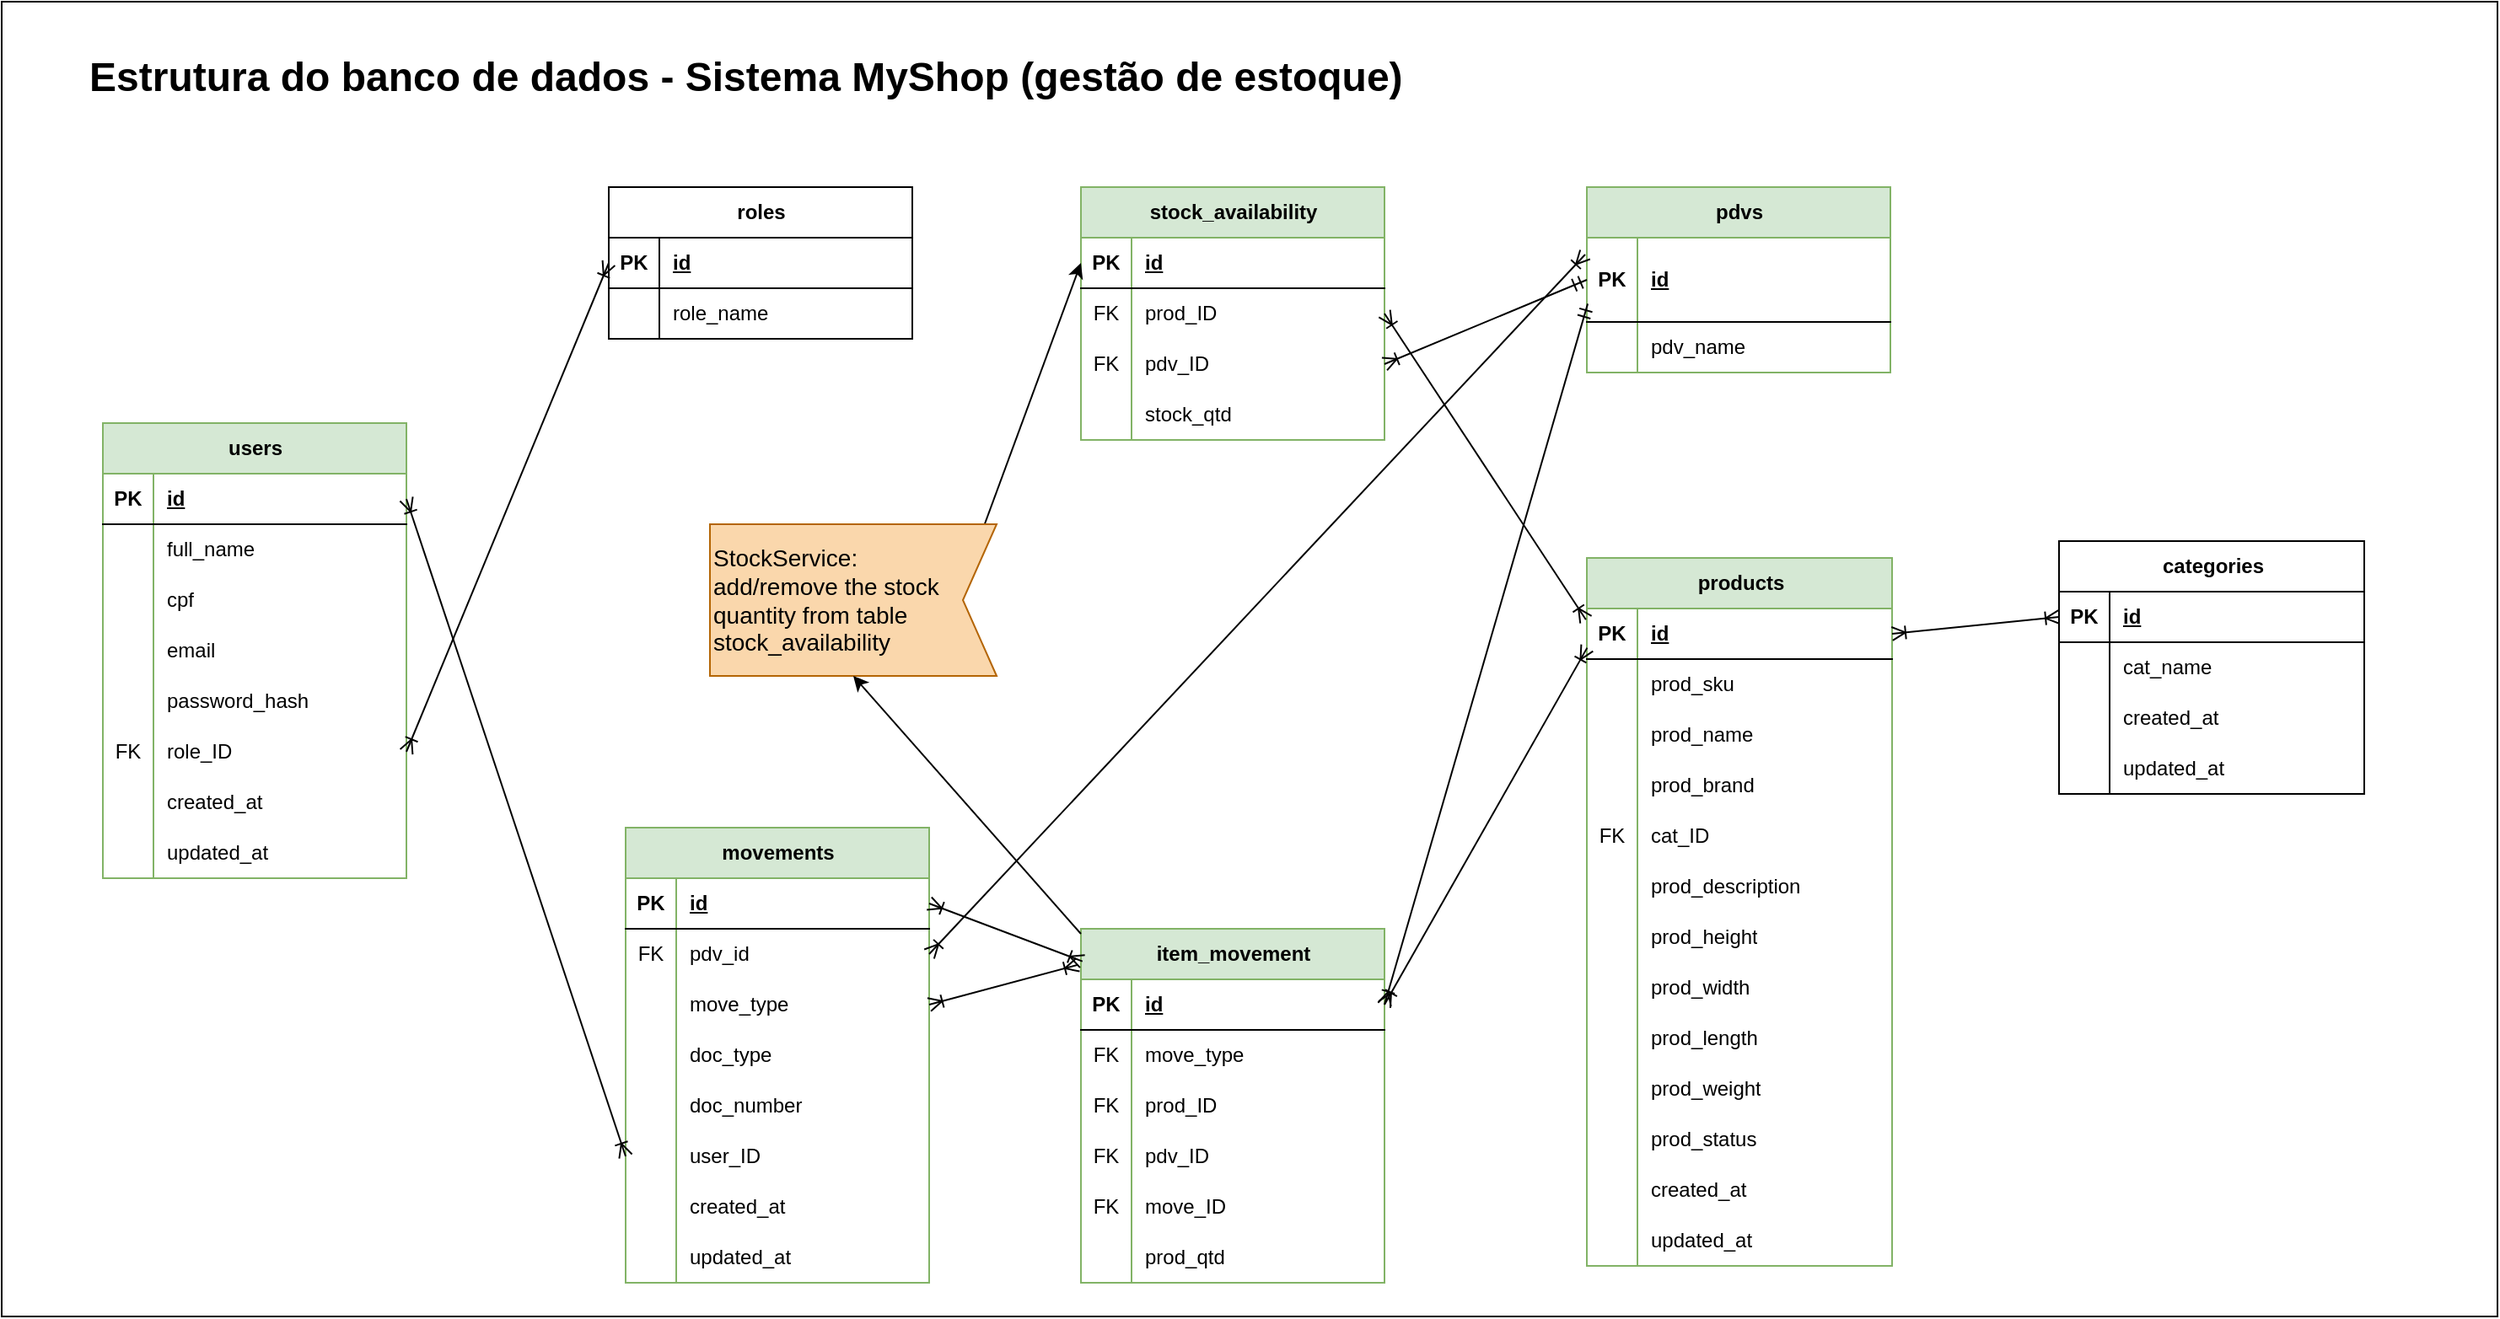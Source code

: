 <mxfile version="24.4.4" type="github">
  <diagram name="Page-1" id="QPYrSOQJWtuxa2z4M_Lq">
    <mxGraphModel dx="1733" dy="1213" grid="1" gridSize="10" guides="1" tooltips="1" connect="1" arrows="1" fold="1" page="0" pageScale="1" pageWidth="827" pageHeight="1169" math="0" shadow="0">
      <root>
        <mxCell id="0" />
        <mxCell id="1" parent="0" />
        <mxCell id="88WU967GzQTie3j74i3m-228" value="" style="rounded=0;whiteSpace=wrap;html=1;movable=0;resizable=0;rotatable=0;deletable=0;editable=0;locked=1;connectable=0;" parent="1" vertex="1">
          <mxGeometry y="-370" width="1480" height="780" as="geometry" />
        </mxCell>
        <mxCell id="88WU967GzQTie3j74i3m-14" value="users" style="shape=table;startSize=30;container=1;collapsible=1;childLayout=tableLayout;fixedRows=1;rowLines=0;fontStyle=1;align=center;resizeLast=1;html=1;fillColor=#d5e8d4;strokeColor=#82b366;" parent="1" vertex="1">
          <mxGeometry x="60" y="-120" width="180" height="270" as="geometry" />
        </mxCell>
        <mxCell id="88WU967GzQTie3j74i3m-15" value="" style="shape=tableRow;horizontal=0;startSize=0;swimlaneHead=0;swimlaneBody=0;fillColor=none;collapsible=0;dropTarget=0;points=[[0,0.5],[1,0.5]];portConstraint=eastwest;top=0;left=0;right=0;bottom=1;" parent="88WU967GzQTie3j74i3m-14" vertex="1">
          <mxGeometry y="30" width="180" height="30" as="geometry" />
        </mxCell>
        <mxCell id="88WU967GzQTie3j74i3m-16" value="PK" style="shape=partialRectangle;connectable=0;fillColor=none;top=0;left=0;bottom=0;right=0;fontStyle=1;overflow=hidden;whiteSpace=wrap;html=1;" parent="88WU967GzQTie3j74i3m-15" vertex="1">
          <mxGeometry width="30" height="30" as="geometry">
            <mxRectangle width="30" height="30" as="alternateBounds" />
          </mxGeometry>
        </mxCell>
        <mxCell id="88WU967GzQTie3j74i3m-17" value="id" style="shape=partialRectangle;connectable=0;fillColor=none;top=0;left=0;bottom=0;right=0;align=left;spacingLeft=6;fontStyle=5;overflow=hidden;whiteSpace=wrap;html=1;" parent="88WU967GzQTie3j74i3m-15" vertex="1">
          <mxGeometry x="30" width="150" height="30" as="geometry">
            <mxRectangle width="150" height="30" as="alternateBounds" />
          </mxGeometry>
        </mxCell>
        <mxCell id="88WU967GzQTie3j74i3m-18" value="" style="shape=tableRow;horizontal=0;startSize=0;swimlaneHead=0;swimlaneBody=0;fillColor=none;collapsible=0;dropTarget=0;points=[[0,0.5],[1,0.5]];portConstraint=eastwest;top=0;left=0;right=0;bottom=0;" parent="88WU967GzQTie3j74i3m-14" vertex="1">
          <mxGeometry y="60" width="180" height="30" as="geometry" />
        </mxCell>
        <mxCell id="88WU967GzQTie3j74i3m-19" value="" style="shape=partialRectangle;connectable=0;fillColor=none;top=0;left=0;bottom=0;right=0;editable=1;overflow=hidden;whiteSpace=wrap;html=1;" parent="88WU967GzQTie3j74i3m-18" vertex="1">
          <mxGeometry width="30" height="30" as="geometry">
            <mxRectangle width="30" height="30" as="alternateBounds" />
          </mxGeometry>
        </mxCell>
        <mxCell id="88WU967GzQTie3j74i3m-20" value="full_name" style="shape=partialRectangle;connectable=0;fillColor=none;top=0;left=0;bottom=0;right=0;align=left;spacingLeft=6;overflow=hidden;whiteSpace=wrap;html=1;" parent="88WU967GzQTie3j74i3m-18" vertex="1">
          <mxGeometry x="30" width="150" height="30" as="geometry">
            <mxRectangle width="150" height="30" as="alternateBounds" />
          </mxGeometry>
        </mxCell>
        <mxCell id="88WU967GzQTie3j74i3m-21" value="" style="shape=tableRow;horizontal=0;startSize=0;swimlaneHead=0;swimlaneBody=0;fillColor=none;collapsible=0;dropTarget=0;points=[[0,0.5],[1,0.5]];portConstraint=eastwest;top=0;left=0;right=0;bottom=0;" parent="88WU967GzQTie3j74i3m-14" vertex="1">
          <mxGeometry y="90" width="180" height="30" as="geometry" />
        </mxCell>
        <mxCell id="88WU967GzQTie3j74i3m-22" value="" style="shape=partialRectangle;connectable=0;fillColor=none;top=0;left=0;bottom=0;right=0;editable=1;overflow=hidden;whiteSpace=wrap;html=1;" parent="88WU967GzQTie3j74i3m-21" vertex="1">
          <mxGeometry width="30" height="30" as="geometry">
            <mxRectangle width="30" height="30" as="alternateBounds" />
          </mxGeometry>
        </mxCell>
        <mxCell id="88WU967GzQTie3j74i3m-23" value="cpf" style="shape=partialRectangle;connectable=0;fillColor=none;top=0;left=0;bottom=0;right=0;align=left;spacingLeft=6;overflow=hidden;whiteSpace=wrap;html=1;" parent="88WU967GzQTie3j74i3m-21" vertex="1">
          <mxGeometry x="30" width="150" height="30" as="geometry">
            <mxRectangle width="150" height="30" as="alternateBounds" />
          </mxGeometry>
        </mxCell>
        <mxCell id="88WU967GzQTie3j74i3m-24" value="" style="shape=tableRow;horizontal=0;startSize=0;swimlaneHead=0;swimlaneBody=0;fillColor=none;collapsible=0;dropTarget=0;points=[[0,0.5],[1,0.5]];portConstraint=eastwest;top=0;left=0;right=0;bottom=0;" parent="88WU967GzQTie3j74i3m-14" vertex="1">
          <mxGeometry y="120" width="180" height="30" as="geometry" />
        </mxCell>
        <mxCell id="88WU967GzQTie3j74i3m-25" value="" style="shape=partialRectangle;connectable=0;fillColor=none;top=0;left=0;bottom=0;right=0;editable=1;overflow=hidden;whiteSpace=wrap;html=1;" parent="88WU967GzQTie3j74i3m-24" vertex="1">
          <mxGeometry width="30" height="30" as="geometry">
            <mxRectangle width="30" height="30" as="alternateBounds" />
          </mxGeometry>
        </mxCell>
        <mxCell id="88WU967GzQTie3j74i3m-26" value="email" style="shape=partialRectangle;connectable=0;fillColor=none;top=0;left=0;bottom=0;right=0;align=left;spacingLeft=6;overflow=hidden;whiteSpace=wrap;html=1;" parent="88WU967GzQTie3j74i3m-24" vertex="1">
          <mxGeometry x="30" width="150" height="30" as="geometry">
            <mxRectangle width="150" height="30" as="alternateBounds" />
          </mxGeometry>
        </mxCell>
        <mxCell id="88WU967GzQTie3j74i3m-30" value="" style="shape=tableRow;horizontal=0;startSize=0;swimlaneHead=0;swimlaneBody=0;fillColor=none;collapsible=0;dropTarget=0;points=[[0,0.5],[1,0.5]];portConstraint=eastwest;top=0;left=0;right=0;bottom=0;" parent="88WU967GzQTie3j74i3m-14" vertex="1">
          <mxGeometry y="150" width="180" height="30" as="geometry" />
        </mxCell>
        <mxCell id="88WU967GzQTie3j74i3m-31" value="" style="shape=partialRectangle;connectable=0;fillColor=none;top=0;left=0;bottom=0;right=0;editable=1;overflow=hidden;whiteSpace=wrap;html=1;" parent="88WU967GzQTie3j74i3m-30" vertex="1">
          <mxGeometry width="30" height="30" as="geometry">
            <mxRectangle width="30" height="30" as="alternateBounds" />
          </mxGeometry>
        </mxCell>
        <mxCell id="88WU967GzQTie3j74i3m-32" value="password_hash" style="shape=partialRectangle;connectable=0;fillColor=none;top=0;left=0;bottom=0;right=0;align=left;spacingLeft=6;overflow=hidden;whiteSpace=wrap;html=1;" parent="88WU967GzQTie3j74i3m-30" vertex="1">
          <mxGeometry x="30" width="150" height="30" as="geometry">
            <mxRectangle width="150" height="30" as="alternateBounds" />
          </mxGeometry>
        </mxCell>
        <mxCell id="88WU967GzQTie3j74i3m-27" value="" style="shape=tableRow;horizontal=0;startSize=0;swimlaneHead=0;swimlaneBody=0;fillColor=none;collapsible=0;dropTarget=0;points=[[0,0.5],[1,0.5]];portConstraint=eastwest;top=0;left=0;right=0;bottom=0;" parent="88WU967GzQTie3j74i3m-14" vertex="1">
          <mxGeometry y="180" width="180" height="30" as="geometry" />
        </mxCell>
        <mxCell id="88WU967GzQTie3j74i3m-28" value="FK" style="shape=partialRectangle;connectable=0;fillColor=none;top=0;left=0;bottom=0;right=0;editable=1;overflow=hidden;whiteSpace=wrap;html=1;" parent="88WU967GzQTie3j74i3m-27" vertex="1">
          <mxGeometry width="30" height="30" as="geometry">
            <mxRectangle width="30" height="30" as="alternateBounds" />
          </mxGeometry>
        </mxCell>
        <mxCell id="88WU967GzQTie3j74i3m-29" value="role_ID" style="shape=partialRectangle;connectable=0;fillColor=none;top=0;left=0;bottom=0;right=0;align=left;spacingLeft=6;overflow=hidden;whiteSpace=wrap;html=1;" parent="88WU967GzQTie3j74i3m-27" vertex="1">
          <mxGeometry x="30" width="150" height="30" as="geometry">
            <mxRectangle width="150" height="30" as="alternateBounds" />
          </mxGeometry>
        </mxCell>
        <mxCell id="88WU967GzQTie3j74i3m-220" value="" style="shape=tableRow;horizontal=0;startSize=0;swimlaneHead=0;swimlaneBody=0;fillColor=none;collapsible=0;dropTarget=0;points=[[0,0.5],[1,0.5]];portConstraint=eastwest;top=0;left=0;right=0;bottom=0;" parent="88WU967GzQTie3j74i3m-14" vertex="1">
          <mxGeometry y="210" width="180" height="30" as="geometry" />
        </mxCell>
        <mxCell id="88WU967GzQTie3j74i3m-221" value="" style="shape=partialRectangle;connectable=0;fillColor=none;top=0;left=0;bottom=0;right=0;editable=1;overflow=hidden;whiteSpace=wrap;html=1;" parent="88WU967GzQTie3j74i3m-220" vertex="1">
          <mxGeometry width="30" height="30" as="geometry">
            <mxRectangle width="30" height="30" as="alternateBounds" />
          </mxGeometry>
        </mxCell>
        <mxCell id="88WU967GzQTie3j74i3m-222" value="created_at" style="shape=partialRectangle;connectable=0;fillColor=none;top=0;left=0;bottom=0;right=0;align=left;spacingLeft=6;overflow=hidden;whiteSpace=wrap;html=1;" parent="88WU967GzQTie3j74i3m-220" vertex="1">
          <mxGeometry x="30" width="150" height="30" as="geometry">
            <mxRectangle width="150" height="30" as="alternateBounds" />
          </mxGeometry>
        </mxCell>
        <mxCell id="88WU967GzQTie3j74i3m-223" value="" style="shape=tableRow;horizontal=0;startSize=0;swimlaneHead=0;swimlaneBody=0;fillColor=none;collapsible=0;dropTarget=0;points=[[0,0.5],[1,0.5]];portConstraint=eastwest;top=0;left=0;right=0;bottom=0;" parent="88WU967GzQTie3j74i3m-14" vertex="1">
          <mxGeometry y="240" width="180" height="30" as="geometry" />
        </mxCell>
        <mxCell id="88WU967GzQTie3j74i3m-224" value="" style="shape=partialRectangle;connectable=0;fillColor=none;top=0;left=0;bottom=0;right=0;editable=1;overflow=hidden;whiteSpace=wrap;html=1;" parent="88WU967GzQTie3j74i3m-223" vertex="1">
          <mxGeometry width="30" height="30" as="geometry">
            <mxRectangle width="30" height="30" as="alternateBounds" />
          </mxGeometry>
        </mxCell>
        <mxCell id="88WU967GzQTie3j74i3m-225" value="updated_at" style="shape=partialRectangle;connectable=0;fillColor=none;top=0;left=0;bottom=0;right=0;align=left;spacingLeft=6;overflow=hidden;whiteSpace=wrap;html=1;" parent="88WU967GzQTie3j74i3m-223" vertex="1">
          <mxGeometry x="30" width="150" height="30" as="geometry">
            <mxRectangle width="150" height="30" as="alternateBounds" />
          </mxGeometry>
        </mxCell>
        <mxCell id="88WU967GzQTie3j74i3m-33" value="roles" style="shape=table;startSize=30;container=1;collapsible=1;childLayout=tableLayout;fixedRows=1;rowLines=0;fontStyle=1;align=center;resizeLast=1;html=1;" parent="1" vertex="1">
          <mxGeometry x="360" y="-260" width="180" height="90" as="geometry" />
        </mxCell>
        <mxCell id="88WU967GzQTie3j74i3m-34" value="" style="shape=tableRow;horizontal=0;startSize=0;swimlaneHead=0;swimlaneBody=0;fillColor=none;collapsible=0;dropTarget=0;points=[[0,0.5],[1,0.5]];portConstraint=eastwest;top=0;left=0;right=0;bottom=1;" parent="88WU967GzQTie3j74i3m-33" vertex="1">
          <mxGeometry y="30" width="180" height="30" as="geometry" />
        </mxCell>
        <mxCell id="88WU967GzQTie3j74i3m-35" value="PK" style="shape=partialRectangle;connectable=0;fillColor=none;top=0;left=0;bottom=0;right=0;fontStyle=1;overflow=hidden;whiteSpace=wrap;html=1;" parent="88WU967GzQTie3j74i3m-34" vertex="1">
          <mxGeometry width="30" height="30" as="geometry">
            <mxRectangle width="30" height="30" as="alternateBounds" />
          </mxGeometry>
        </mxCell>
        <mxCell id="88WU967GzQTie3j74i3m-36" value="id" style="shape=partialRectangle;connectable=0;fillColor=none;top=0;left=0;bottom=0;right=0;align=left;spacingLeft=6;fontStyle=5;overflow=hidden;whiteSpace=wrap;html=1;" parent="88WU967GzQTie3j74i3m-34" vertex="1">
          <mxGeometry x="30" width="150" height="30" as="geometry">
            <mxRectangle width="150" height="30" as="alternateBounds" />
          </mxGeometry>
        </mxCell>
        <mxCell id="88WU967GzQTie3j74i3m-37" value="" style="shape=tableRow;horizontal=0;startSize=0;swimlaneHead=0;swimlaneBody=0;fillColor=none;collapsible=0;dropTarget=0;points=[[0,0.5],[1,0.5]];portConstraint=eastwest;top=0;left=0;right=0;bottom=0;" parent="88WU967GzQTie3j74i3m-33" vertex="1">
          <mxGeometry y="60" width="180" height="30" as="geometry" />
        </mxCell>
        <mxCell id="88WU967GzQTie3j74i3m-38" value="" style="shape=partialRectangle;connectable=0;fillColor=none;top=0;left=0;bottom=0;right=0;editable=1;overflow=hidden;whiteSpace=wrap;html=1;" parent="88WU967GzQTie3j74i3m-37" vertex="1">
          <mxGeometry width="30" height="30" as="geometry">
            <mxRectangle width="30" height="30" as="alternateBounds" />
          </mxGeometry>
        </mxCell>
        <mxCell id="88WU967GzQTie3j74i3m-39" value="role_name" style="shape=partialRectangle;connectable=0;fillColor=none;top=0;left=0;bottom=0;right=0;align=left;spacingLeft=6;overflow=hidden;whiteSpace=wrap;html=1;" parent="88WU967GzQTie3j74i3m-37" vertex="1">
          <mxGeometry x="30" width="150" height="30" as="geometry">
            <mxRectangle width="150" height="30" as="alternateBounds" />
          </mxGeometry>
        </mxCell>
        <mxCell id="88WU967GzQTie3j74i3m-47" value="" style="fontSize=12;html=1;endArrow=ERoneToMany;startArrow=ERoneToMany;rounded=1;entryX=0;entryY=0.5;entryDx=0;entryDy=0;exitX=1;exitY=0.5;exitDx=0;exitDy=0;startFill=0;" parent="1" source="88WU967GzQTie3j74i3m-27" target="88WU967GzQTie3j74i3m-34" edge="1">
          <mxGeometry width="100" height="100" relative="1" as="geometry">
            <mxPoint x="310" y="190" as="sourcePoint" />
            <mxPoint x="410" y="90" as="targetPoint" />
          </mxGeometry>
        </mxCell>
        <mxCell id="88WU967GzQTie3j74i3m-48" value="products" style="shape=table;startSize=30;container=1;collapsible=1;childLayout=tableLayout;fixedRows=1;rowLines=0;fontStyle=1;align=center;resizeLast=1;html=1;fillColor=#d5e8d4;strokeColor=#82b366;" parent="1" vertex="1">
          <mxGeometry x="940" y="-40" width="181" height="420" as="geometry" />
        </mxCell>
        <mxCell id="88WU967GzQTie3j74i3m-49" value="" style="shape=tableRow;horizontal=0;startSize=0;swimlaneHead=0;swimlaneBody=0;fillColor=none;collapsible=0;dropTarget=0;points=[[0,0.5],[1,0.5]];portConstraint=eastwest;top=0;left=0;right=0;bottom=1;" parent="88WU967GzQTie3j74i3m-48" vertex="1">
          <mxGeometry y="30" width="181" height="30" as="geometry" />
        </mxCell>
        <mxCell id="88WU967GzQTie3j74i3m-50" value="PK" style="shape=partialRectangle;connectable=0;fillColor=none;top=0;left=0;bottom=0;right=0;fontStyle=1;overflow=hidden;whiteSpace=wrap;html=1;" parent="88WU967GzQTie3j74i3m-49" vertex="1">
          <mxGeometry width="30" height="30" as="geometry">
            <mxRectangle width="30" height="30" as="alternateBounds" />
          </mxGeometry>
        </mxCell>
        <mxCell id="88WU967GzQTie3j74i3m-51" value="id" style="shape=partialRectangle;connectable=0;fillColor=none;top=0;left=0;bottom=0;right=0;align=left;spacingLeft=6;fontStyle=5;overflow=hidden;whiteSpace=wrap;html=1;" parent="88WU967GzQTie3j74i3m-49" vertex="1">
          <mxGeometry x="30" width="151" height="30" as="geometry">
            <mxRectangle width="151" height="30" as="alternateBounds" />
          </mxGeometry>
        </mxCell>
        <mxCell id="88WU967GzQTie3j74i3m-61" value="" style="shape=tableRow;horizontal=0;startSize=0;swimlaneHead=0;swimlaneBody=0;fillColor=none;collapsible=0;dropTarget=0;points=[[0,0.5],[1,0.5]];portConstraint=eastwest;top=0;left=0;right=0;bottom=0;" parent="88WU967GzQTie3j74i3m-48" vertex="1">
          <mxGeometry y="60" width="181" height="30" as="geometry" />
        </mxCell>
        <mxCell id="88WU967GzQTie3j74i3m-62" value="&lt;span style=&quot;white-space: pre;&quot;&gt;&#x9;&lt;/span&gt;&lt;span style=&quot;white-space: pre;&quot;&gt;&#x9;&lt;/span&gt;" style="shape=partialRectangle;connectable=0;fillColor=none;top=0;left=0;bottom=0;right=0;editable=1;overflow=hidden;whiteSpace=wrap;html=1;" parent="88WU967GzQTie3j74i3m-61" vertex="1">
          <mxGeometry width="30" height="30" as="geometry">
            <mxRectangle width="30" height="30" as="alternateBounds" />
          </mxGeometry>
        </mxCell>
        <mxCell id="88WU967GzQTie3j74i3m-63" value="prod_sku" style="shape=partialRectangle;connectable=0;fillColor=none;top=0;left=0;bottom=0;right=0;align=left;spacingLeft=6;overflow=hidden;whiteSpace=wrap;html=1;" parent="88WU967GzQTie3j74i3m-61" vertex="1">
          <mxGeometry x="30" width="151" height="30" as="geometry">
            <mxRectangle width="151" height="30" as="alternateBounds" />
          </mxGeometry>
        </mxCell>
        <mxCell id="88WU967GzQTie3j74i3m-52" value="" style="shape=tableRow;horizontal=0;startSize=0;swimlaneHead=0;swimlaneBody=0;fillColor=none;collapsible=0;dropTarget=0;points=[[0,0.5],[1,0.5]];portConstraint=eastwest;top=0;left=0;right=0;bottom=0;" parent="88WU967GzQTie3j74i3m-48" vertex="1">
          <mxGeometry y="90" width="181" height="30" as="geometry" />
        </mxCell>
        <mxCell id="88WU967GzQTie3j74i3m-53" value="" style="shape=partialRectangle;connectable=0;fillColor=none;top=0;left=0;bottom=0;right=0;editable=1;overflow=hidden;whiteSpace=wrap;html=1;" parent="88WU967GzQTie3j74i3m-52" vertex="1">
          <mxGeometry width="30" height="30" as="geometry">
            <mxRectangle width="30" height="30" as="alternateBounds" />
          </mxGeometry>
        </mxCell>
        <mxCell id="88WU967GzQTie3j74i3m-54" value="prod_name" style="shape=partialRectangle;connectable=0;fillColor=none;top=0;left=0;bottom=0;right=0;align=left;spacingLeft=6;overflow=hidden;whiteSpace=wrap;html=1;" parent="88WU967GzQTie3j74i3m-52" vertex="1">
          <mxGeometry x="30" width="151" height="30" as="geometry">
            <mxRectangle width="151" height="30" as="alternateBounds" />
          </mxGeometry>
        </mxCell>
        <mxCell id="88WU967GzQTie3j74i3m-89" value="" style="shape=tableRow;horizontal=0;startSize=0;swimlaneHead=0;swimlaneBody=0;fillColor=none;collapsible=0;dropTarget=0;points=[[0,0.5],[1,0.5]];portConstraint=eastwest;top=0;left=0;right=0;bottom=0;" parent="88WU967GzQTie3j74i3m-48" vertex="1">
          <mxGeometry y="120" width="181" height="30" as="geometry" />
        </mxCell>
        <mxCell id="88WU967GzQTie3j74i3m-90" value="" style="shape=partialRectangle;connectable=0;fillColor=none;top=0;left=0;bottom=0;right=0;editable=1;overflow=hidden;whiteSpace=wrap;html=1;" parent="88WU967GzQTie3j74i3m-89" vertex="1">
          <mxGeometry width="30" height="30" as="geometry">
            <mxRectangle width="30" height="30" as="alternateBounds" />
          </mxGeometry>
        </mxCell>
        <mxCell id="88WU967GzQTie3j74i3m-91" value="prod_brand" style="shape=partialRectangle;connectable=0;fillColor=none;top=0;left=0;bottom=0;right=0;align=left;spacingLeft=6;overflow=hidden;whiteSpace=wrap;html=1;" parent="88WU967GzQTie3j74i3m-89" vertex="1">
          <mxGeometry x="30" width="151" height="30" as="geometry">
            <mxRectangle width="151" height="30" as="alternateBounds" />
          </mxGeometry>
        </mxCell>
        <mxCell id="88WU967GzQTie3j74i3m-92" value="" style="shape=tableRow;horizontal=0;startSize=0;swimlaneHead=0;swimlaneBody=0;fillColor=none;collapsible=0;dropTarget=0;points=[[0,0.5],[1,0.5]];portConstraint=eastwest;top=0;left=0;right=0;bottom=0;" parent="88WU967GzQTie3j74i3m-48" vertex="1">
          <mxGeometry y="150" width="181" height="30" as="geometry" />
        </mxCell>
        <mxCell id="88WU967GzQTie3j74i3m-93" value="FK" style="shape=partialRectangle;connectable=0;fillColor=none;top=0;left=0;bottom=0;right=0;editable=1;overflow=hidden;whiteSpace=wrap;html=1;" parent="88WU967GzQTie3j74i3m-92" vertex="1">
          <mxGeometry width="30" height="30" as="geometry">
            <mxRectangle width="30" height="30" as="alternateBounds" />
          </mxGeometry>
        </mxCell>
        <mxCell id="88WU967GzQTie3j74i3m-94" value="cat_ID" style="shape=partialRectangle;connectable=0;fillColor=none;top=0;left=0;bottom=0;right=0;align=left;spacingLeft=6;overflow=hidden;whiteSpace=wrap;html=1;" parent="88WU967GzQTie3j74i3m-92" vertex="1">
          <mxGeometry x="30" width="151" height="30" as="geometry">
            <mxRectangle width="151" height="30" as="alternateBounds" />
          </mxGeometry>
        </mxCell>
        <mxCell id="88WU967GzQTie3j74i3m-55" value="" style="shape=tableRow;horizontal=0;startSize=0;swimlaneHead=0;swimlaneBody=0;fillColor=none;collapsible=0;dropTarget=0;points=[[0,0.5],[1,0.5]];portConstraint=eastwest;top=0;left=0;right=0;bottom=0;" parent="88WU967GzQTie3j74i3m-48" vertex="1">
          <mxGeometry y="180" width="181" height="30" as="geometry" />
        </mxCell>
        <mxCell id="88WU967GzQTie3j74i3m-56" value="" style="shape=partialRectangle;connectable=0;fillColor=none;top=0;left=0;bottom=0;right=0;editable=1;overflow=hidden;whiteSpace=wrap;html=1;" parent="88WU967GzQTie3j74i3m-55" vertex="1">
          <mxGeometry width="30" height="30" as="geometry">
            <mxRectangle width="30" height="30" as="alternateBounds" />
          </mxGeometry>
        </mxCell>
        <mxCell id="88WU967GzQTie3j74i3m-57" value="prod_description" style="shape=partialRectangle;connectable=0;fillColor=none;top=0;left=0;bottom=0;right=0;align=left;spacingLeft=6;overflow=hidden;whiteSpace=wrap;html=1;" parent="88WU967GzQTie3j74i3m-55" vertex="1">
          <mxGeometry x="30" width="151" height="30" as="geometry">
            <mxRectangle width="151" height="30" as="alternateBounds" />
          </mxGeometry>
        </mxCell>
        <mxCell id="88WU967GzQTie3j74i3m-58" value="" style="shape=tableRow;horizontal=0;startSize=0;swimlaneHead=0;swimlaneBody=0;fillColor=none;collapsible=0;dropTarget=0;points=[[0,0.5],[1,0.5]];portConstraint=eastwest;top=0;left=0;right=0;bottom=0;" parent="88WU967GzQTie3j74i3m-48" vertex="1">
          <mxGeometry y="210" width="181" height="30" as="geometry" />
        </mxCell>
        <mxCell id="88WU967GzQTie3j74i3m-59" value="" style="shape=partialRectangle;connectable=0;fillColor=none;top=0;left=0;bottom=0;right=0;editable=1;overflow=hidden;whiteSpace=wrap;html=1;" parent="88WU967GzQTie3j74i3m-58" vertex="1">
          <mxGeometry width="30" height="30" as="geometry">
            <mxRectangle width="30" height="30" as="alternateBounds" />
          </mxGeometry>
        </mxCell>
        <mxCell id="88WU967GzQTie3j74i3m-60" value="prod_height" style="shape=partialRectangle;connectable=0;fillColor=none;top=0;left=0;bottom=0;right=0;align=left;spacingLeft=6;overflow=hidden;whiteSpace=wrap;html=1;" parent="88WU967GzQTie3j74i3m-58" vertex="1">
          <mxGeometry x="30" width="151" height="30" as="geometry">
            <mxRectangle width="151" height="30" as="alternateBounds" />
          </mxGeometry>
        </mxCell>
        <mxCell id="88WU967GzQTie3j74i3m-80" value="" style="shape=tableRow;horizontal=0;startSize=0;swimlaneHead=0;swimlaneBody=0;fillColor=none;collapsible=0;dropTarget=0;points=[[0,0.5],[1,0.5]];portConstraint=eastwest;top=0;left=0;right=0;bottom=0;" parent="88WU967GzQTie3j74i3m-48" vertex="1">
          <mxGeometry y="240" width="181" height="30" as="geometry" />
        </mxCell>
        <mxCell id="88WU967GzQTie3j74i3m-81" value="" style="shape=partialRectangle;connectable=0;fillColor=none;top=0;left=0;bottom=0;right=0;editable=1;overflow=hidden;whiteSpace=wrap;html=1;" parent="88WU967GzQTie3j74i3m-80" vertex="1">
          <mxGeometry width="30" height="30" as="geometry">
            <mxRectangle width="30" height="30" as="alternateBounds" />
          </mxGeometry>
        </mxCell>
        <mxCell id="88WU967GzQTie3j74i3m-82" value="prod_width" style="shape=partialRectangle;connectable=0;fillColor=none;top=0;left=0;bottom=0;right=0;align=left;spacingLeft=6;overflow=hidden;whiteSpace=wrap;html=1;" parent="88WU967GzQTie3j74i3m-80" vertex="1">
          <mxGeometry x="30" width="151" height="30" as="geometry">
            <mxRectangle width="151" height="30" as="alternateBounds" />
          </mxGeometry>
        </mxCell>
        <mxCell id="88WU967GzQTie3j74i3m-83" value="" style="shape=tableRow;horizontal=0;startSize=0;swimlaneHead=0;swimlaneBody=0;fillColor=none;collapsible=0;dropTarget=0;points=[[0,0.5],[1,0.5]];portConstraint=eastwest;top=0;left=0;right=0;bottom=0;" parent="88WU967GzQTie3j74i3m-48" vertex="1">
          <mxGeometry y="270" width="181" height="30" as="geometry" />
        </mxCell>
        <mxCell id="88WU967GzQTie3j74i3m-84" value="" style="shape=partialRectangle;connectable=0;fillColor=none;top=0;left=0;bottom=0;right=0;editable=1;overflow=hidden;whiteSpace=wrap;html=1;" parent="88WU967GzQTie3j74i3m-83" vertex="1">
          <mxGeometry width="30" height="30" as="geometry">
            <mxRectangle width="30" height="30" as="alternateBounds" />
          </mxGeometry>
        </mxCell>
        <mxCell id="88WU967GzQTie3j74i3m-85" value="prod_length" style="shape=partialRectangle;connectable=0;fillColor=none;top=0;left=0;bottom=0;right=0;align=left;spacingLeft=6;overflow=hidden;whiteSpace=wrap;html=1;" parent="88WU967GzQTie3j74i3m-83" vertex="1">
          <mxGeometry x="30" width="151" height="30" as="geometry">
            <mxRectangle width="151" height="30" as="alternateBounds" />
          </mxGeometry>
        </mxCell>
        <mxCell id="88WU967GzQTie3j74i3m-86" value="" style="shape=tableRow;horizontal=0;startSize=0;swimlaneHead=0;swimlaneBody=0;fillColor=none;collapsible=0;dropTarget=0;points=[[0,0.5],[1,0.5]];portConstraint=eastwest;top=0;left=0;right=0;bottom=0;" parent="88WU967GzQTie3j74i3m-48" vertex="1">
          <mxGeometry y="300" width="181" height="30" as="geometry" />
        </mxCell>
        <mxCell id="88WU967GzQTie3j74i3m-87" value="" style="shape=partialRectangle;connectable=0;fillColor=none;top=0;left=0;bottom=0;right=0;editable=1;overflow=hidden;whiteSpace=wrap;html=1;" parent="88WU967GzQTie3j74i3m-86" vertex="1">
          <mxGeometry width="30" height="30" as="geometry">
            <mxRectangle width="30" height="30" as="alternateBounds" />
          </mxGeometry>
        </mxCell>
        <mxCell id="88WU967GzQTie3j74i3m-88" value="prod_weight" style="shape=partialRectangle;connectable=0;fillColor=none;top=0;left=0;bottom=0;right=0;align=left;spacingLeft=6;overflow=hidden;whiteSpace=wrap;html=1;" parent="88WU967GzQTie3j74i3m-86" vertex="1">
          <mxGeometry x="30" width="151" height="30" as="geometry">
            <mxRectangle width="151" height="30" as="alternateBounds" />
          </mxGeometry>
        </mxCell>
        <mxCell id="88WU967GzQTie3j74i3m-249" value="" style="shape=tableRow;horizontal=0;startSize=0;swimlaneHead=0;swimlaneBody=0;fillColor=none;collapsible=0;dropTarget=0;points=[[0,0.5],[1,0.5]];portConstraint=eastwest;top=0;left=0;right=0;bottom=0;" parent="88WU967GzQTie3j74i3m-48" vertex="1">
          <mxGeometry y="330" width="181" height="30" as="geometry" />
        </mxCell>
        <mxCell id="88WU967GzQTie3j74i3m-250" value="" style="shape=partialRectangle;connectable=0;fillColor=none;top=0;left=0;bottom=0;right=0;editable=1;overflow=hidden;whiteSpace=wrap;html=1;" parent="88WU967GzQTie3j74i3m-249" vertex="1">
          <mxGeometry width="30" height="30" as="geometry">
            <mxRectangle width="30" height="30" as="alternateBounds" />
          </mxGeometry>
        </mxCell>
        <mxCell id="88WU967GzQTie3j74i3m-251" value="prod_status" style="shape=partialRectangle;connectable=0;fillColor=none;top=0;left=0;bottom=0;right=0;align=left;spacingLeft=6;overflow=hidden;whiteSpace=wrap;html=1;" parent="88WU967GzQTie3j74i3m-249" vertex="1">
          <mxGeometry x="30" width="151" height="30" as="geometry">
            <mxRectangle width="151" height="30" as="alternateBounds" />
          </mxGeometry>
        </mxCell>
        <mxCell id="88WU967GzQTie3j74i3m-184" value="" style="shape=tableRow;horizontal=0;startSize=0;swimlaneHead=0;swimlaneBody=0;fillColor=none;collapsible=0;dropTarget=0;points=[[0,0.5],[1,0.5]];portConstraint=eastwest;top=0;left=0;right=0;bottom=0;" parent="88WU967GzQTie3j74i3m-48" vertex="1">
          <mxGeometry y="360" width="181" height="30" as="geometry" />
        </mxCell>
        <mxCell id="88WU967GzQTie3j74i3m-185" value="" style="shape=partialRectangle;connectable=0;fillColor=none;top=0;left=0;bottom=0;right=0;editable=1;overflow=hidden;whiteSpace=wrap;html=1;" parent="88WU967GzQTie3j74i3m-184" vertex="1">
          <mxGeometry width="30" height="30" as="geometry">
            <mxRectangle width="30" height="30" as="alternateBounds" />
          </mxGeometry>
        </mxCell>
        <mxCell id="88WU967GzQTie3j74i3m-186" value="created_at" style="shape=partialRectangle;connectable=0;fillColor=none;top=0;left=0;bottom=0;right=0;align=left;spacingLeft=6;overflow=hidden;whiteSpace=wrap;html=1;" parent="88WU967GzQTie3j74i3m-184" vertex="1">
          <mxGeometry x="30" width="151" height="30" as="geometry">
            <mxRectangle width="151" height="30" as="alternateBounds" />
          </mxGeometry>
        </mxCell>
        <mxCell id="88WU967GzQTie3j74i3m-187" value="" style="shape=tableRow;horizontal=0;startSize=0;swimlaneHead=0;swimlaneBody=0;fillColor=none;collapsible=0;dropTarget=0;points=[[0,0.5],[1,0.5]];portConstraint=eastwest;top=0;left=0;right=0;bottom=0;" parent="88WU967GzQTie3j74i3m-48" vertex="1">
          <mxGeometry y="390" width="181" height="30" as="geometry" />
        </mxCell>
        <mxCell id="88WU967GzQTie3j74i3m-188" value="" style="shape=partialRectangle;connectable=0;fillColor=none;top=0;left=0;bottom=0;right=0;editable=1;overflow=hidden;whiteSpace=wrap;html=1;" parent="88WU967GzQTie3j74i3m-187" vertex="1">
          <mxGeometry width="30" height="30" as="geometry">
            <mxRectangle width="30" height="30" as="alternateBounds" />
          </mxGeometry>
        </mxCell>
        <mxCell id="88WU967GzQTie3j74i3m-189" value="updated_at" style="shape=partialRectangle;connectable=0;fillColor=none;top=0;left=0;bottom=0;right=0;align=left;spacingLeft=6;overflow=hidden;whiteSpace=wrap;html=1;" parent="88WU967GzQTie3j74i3m-187" vertex="1">
          <mxGeometry x="30" width="151" height="30" as="geometry">
            <mxRectangle width="151" height="30" as="alternateBounds" />
          </mxGeometry>
        </mxCell>
        <mxCell id="88WU967GzQTie3j74i3m-95" value="categories" style="shape=table;startSize=30;container=1;collapsible=1;childLayout=tableLayout;fixedRows=1;rowLines=0;fontStyle=1;align=center;resizeLast=1;html=1;" parent="1" vertex="1">
          <mxGeometry x="1220" y="-50" width="181" height="150" as="geometry" />
        </mxCell>
        <mxCell id="88WU967GzQTie3j74i3m-96" value="" style="shape=tableRow;horizontal=0;startSize=0;swimlaneHead=0;swimlaneBody=0;fillColor=none;collapsible=0;dropTarget=0;points=[[0,0.5],[1,0.5]];portConstraint=eastwest;top=0;left=0;right=0;bottom=1;" parent="88WU967GzQTie3j74i3m-95" vertex="1">
          <mxGeometry y="30" width="181" height="30" as="geometry" />
        </mxCell>
        <mxCell id="88WU967GzQTie3j74i3m-97" value="PK" style="shape=partialRectangle;connectable=0;fillColor=none;top=0;left=0;bottom=0;right=0;fontStyle=1;overflow=hidden;whiteSpace=wrap;html=1;" parent="88WU967GzQTie3j74i3m-96" vertex="1">
          <mxGeometry width="30" height="30" as="geometry">
            <mxRectangle width="30" height="30" as="alternateBounds" />
          </mxGeometry>
        </mxCell>
        <mxCell id="88WU967GzQTie3j74i3m-98" value="id" style="shape=partialRectangle;connectable=0;fillColor=none;top=0;left=0;bottom=0;right=0;align=left;spacingLeft=6;fontStyle=5;overflow=hidden;whiteSpace=wrap;html=1;" parent="88WU967GzQTie3j74i3m-96" vertex="1">
          <mxGeometry x="30" width="151" height="30" as="geometry">
            <mxRectangle width="151" height="30" as="alternateBounds" />
          </mxGeometry>
        </mxCell>
        <mxCell id="88WU967GzQTie3j74i3m-99" value="" style="shape=tableRow;horizontal=0;startSize=0;swimlaneHead=0;swimlaneBody=0;fillColor=none;collapsible=0;dropTarget=0;points=[[0,0.5],[1,0.5]];portConstraint=eastwest;top=0;left=0;right=0;bottom=0;" parent="88WU967GzQTie3j74i3m-95" vertex="1">
          <mxGeometry y="60" width="181" height="30" as="geometry" />
        </mxCell>
        <mxCell id="88WU967GzQTie3j74i3m-100" value="&lt;span style=&quot;white-space: pre;&quot;&gt;&#x9;&lt;/span&gt;&lt;span style=&quot;white-space: pre;&quot;&gt;&#x9;&lt;/span&gt;" style="shape=partialRectangle;connectable=0;fillColor=none;top=0;left=0;bottom=0;right=0;editable=1;overflow=hidden;whiteSpace=wrap;html=1;" parent="88WU967GzQTie3j74i3m-99" vertex="1">
          <mxGeometry width="30" height="30" as="geometry">
            <mxRectangle width="30" height="30" as="alternateBounds" />
          </mxGeometry>
        </mxCell>
        <mxCell id="88WU967GzQTie3j74i3m-101" value="cat_name" style="shape=partialRectangle;connectable=0;fillColor=none;top=0;left=0;bottom=0;right=0;align=left;spacingLeft=6;overflow=hidden;whiteSpace=wrap;html=1;" parent="88WU967GzQTie3j74i3m-99" vertex="1">
          <mxGeometry x="30" width="151" height="30" as="geometry">
            <mxRectangle width="151" height="30" as="alternateBounds" />
          </mxGeometry>
        </mxCell>
        <mxCell id="88WU967GzQTie3j74i3m-208" value="" style="shape=tableRow;horizontal=0;startSize=0;swimlaneHead=0;swimlaneBody=0;fillColor=none;collapsible=0;dropTarget=0;points=[[0,0.5],[1,0.5]];portConstraint=eastwest;top=0;left=0;right=0;bottom=0;" parent="88WU967GzQTie3j74i3m-95" vertex="1">
          <mxGeometry y="90" width="181" height="30" as="geometry" />
        </mxCell>
        <mxCell id="88WU967GzQTie3j74i3m-209" value="&lt;span style=&quot;white-space: pre;&quot;&gt;&#x9;&lt;/span&gt;&lt;span style=&quot;white-space: pre;&quot;&gt;&#x9;&lt;/span&gt;" style="shape=partialRectangle;connectable=0;fillColor=none;top=0;left=0;bottom=0;right=0;editable=1;overflow=hidden;whiteSpace=wrap;html=1;" parent="88WU967GzQTie3j74i3m-208" vertex="1">
          <mxGeometry width="30" height="30" as="geometry">
            <mxRectangle width="30" height="30" as="alternateBounds" />
          </mxGeometry>
        </mxCell>
        <mxCell id="88WU967GzQTie3j74i3m-210" value="created_at" style="shape=partialRectangle;connectable=0;fillColor=none;top=0;left=0;bottom=0;right=0;align=left;spacingLeft=6;overflow=hidden;whiteSpace=wrap;html=1;" parent="88WU967GzQTie3j74i3m-208" vertex="1">
          <mxGeometry x="30" width="151" height="30" as="geometry">
            <mxRectangle width="151" height="30" as="alternateBounds" />
          </mxGeometry>
        </mxCell>
        <mxCell id="88WU967GzQTie3j74i3m-217" value="" style="shape=tableRow;horizontal=0;startSize=0;swimlaneHead=0;swimlaneBody=0;fillColor=none;collapsible=0;dropTarget=0;points=[[0,0.5],[1,0.5]];portConstraint=eastwest;top=0;left=0;right=0;bottom=0;" parent="88WU967GzQTie3j74i3m-95" vertex="1">
          <mxGeometry y="120" width="181" height="30" as="geometry" />
        </mxCell>
        <mxCell id="88WU967GzQTie3j74i3m-218" value="&lt;span style=&quot;white-space: pre;&quot;&gt;&#x9;&lt;/span&gt;&lt;span style=&quot;white-space: pre;&quot;&gt;&#x9;&lt;/span&gt;" style="shape=partialRectangle;connectable=0;fillColor=none;top=0;left=0;bottom=0;right=0;editable=1;overflow=hidden;whiteSpace=wrap;html=1;" parent="88WU967GzQTie3j74i3m-217" vertex="1">
          <mxGeometry width="30" height="30" as="geometry">
            <mxRectangle width="30" height="30" as="alternateBounds" />
          </mxGeometry>
        </mxCell>
        <mxCell id="88WU967GzQTie3j74i3m-219" value="updated_at" style="shape=partialRectangle;connectable=0;fillColor=none;top=0;left=0;bottom=0;right=0;align=left;spacingLeft=6;overflow=hidden;whiteSpace=wrap;html=1;" parent="88WU967GzQTie3j74i3m-217" vertex="1">
          <mxGeometry x="30" width="151" height="30" as="geometry">
            <mxRectangle width="151" height="30" as="alternateBounds" />
          </mxGeometry>
        </mxCell>
        <mxCell id="88WU967GzQTie3j74i3m-126" value="" style="fontSize=12;html=1;endArrow=ERoneToMany;startArrow=ERoneToMany;rounded=1;entryX=0;entryY=0.5;entryDx=0;entryDy=0;endFill=0;startFill=0;exitX=1;exitY=0.5;exitDx=0;exitDy=0;" parent="1" source="88WU967GzQTie3j74i3m-49" target="88WU967GzQTie3j74i3m-96" edge="1">
          <mxGeometry width="100" height="100" relative="1" as="geometry">
            <mxPoint x="840" y="90" as="sourcePoint" />
            <mxPoint x="940" y="-10" as="targetPoint" />
          </mxGeometry>
        </mxCell>
        <mxCell id="88WU967GzQTie3j74i3m-127" value="movements" style="shape=table;startSize=30;container=1;collapsible=1;childLayout=tableLayout;fixedRows=1;rowLines=0;fontStyle=1;align=center;resizeLast=1;html=1;fillColor=#d5e8d4;strokeColor=#82b366;" parent="1" vertex="1">
          <mxGeometry x="370" y="120" width="180" height="270" as="geometry" />
        </mxCell>
        <mxCell id="88WU967GzQTie3j74i3m-128" value="" style="shape=tableRow;horizontal=0;startSize=0;swimlaneHead=0;swimlaneBody=0;fillColor=none;collapsible=0;dropTarget=0;points=[[0,0.5],[1,0.5]];portConstraint=eastwest;top=0;left=0;right=0;bottom=1;" parent="88WU967GzQTie3j74i3m-127" vertex="1">
          <mxGeometry y="30" width="180" height="30" as="geometry" />
        </mxCell>
        <mxCell id="88WU967GzQTie3j74i3m-129" value="PK" style="shape=partialRectangle;connectable=0;fillColor=none;top=0;left=0;bottom=0;right=0;fontStyle=1;overflow=hidden;whiteSpace=wrap;html=1;" parent="88WU967GzQTie3j74i3m-128" vertex="1">
          <mxGeometry width="30" height="30" as="geometry">
            <mxRectangle width="30" height="30" as="alternateBounds" />
          </mxGeometry>
        </mxCell>
        <mxCell id="88WU967GzQTie3j74i3m-130" value="id" style="shape=partialRectangle;connectable=0;fillColor=none;top=0;left=0;bottom=0;right=0;align=left;spacingLeft=6;fontStyle=5;overflow=hidden;whiteSpace=wrap;html=1;" parent="88WU967GzQTie3j74i3m-128" vertex="1">
          <mxGeometry x="30" width="150" height="30" as="geometry">
            <mxRectangle width="150" height="30" as="alternateBounds" />
          </mxGeometry>
        </mxCell>
        <mxCell id="88WU967GzQTie3j74i3m-131" value="" style="shape=tableRow;horizontal=0;startSize=0;swimlaneHead=0;swimlaneBody=0;fillColor=none;collapsible=0;dropTarget=0;points=[[0,0.5],[1,0.5]];portConstraint=eastwest;top=0;left=0;right=0;bottom=0;" parent="88WU967GzQTie3j74i3m-127" vertex="1">
          <mxGeometry y="60" width="180" height="30" as="geometry" />
        </mxCell>
        <mxCell id="88WU967GzQTie3j74i3m-132" value="FK" style="shape=partialRectangle;connectable=0;fillColor=none;top=0;left=0;bottom=0;right=0;editable=1;overflow=hidden;whiteSpace=wrap;html=1;" parent="88WU967GzQTie3j74i3m-131" vertex="1">
          <mxGeometry width="30" height="30" as="geometry">
            <mxRectangle width="30" height="30" as="alternateBounds" />
          </mxGeometry>
        </mxCell>
        <mxCell id="88WU967GzQTie3j74i3m-133" value="pdv_id" style="shape=partialRectangle;connectable=0;fillColor=none;top=0;left=0;bottom=0;right=0;align=left;spacingLeft=6;overflow=hidden;whiteSpace=wrap;html=1;" parent="88WU967GzQTie3j74i3m-131" vertex="1">
          <mxGeometry x="30" width="150" height="30" as="geometry">
            <mxRectangle width="150" height="30" as="alternateBounds" />
          </mxGeometry>
        </mxCell>
        <mxCell id="88WU967GzQTie3j74i3m-141" value="" style="shape=tableRow;horizontal=0;startSize=0;swimlaneHead=0;swimlaneBody=0;fillColor=none;collapsible=0;dropTarget=0;points=[[0,0.5],[1,0.5]];portConstraint=eastwest;top=0;left=0;right=0;bottom=0;" parent="88WU967GzQTie3j74i3m-127" vertex="1">
          <mxGeometry y="90" width="180" height="30" as="geometry" />
        </mxCell>
        <mxCell id="88WU967GzQTie3j74i3m-142" value="" style="shape=partialRectangle;connectable=0;fillColor=none;top=0;left=0;bottom=0;right=0;editable=1;overflow=hidden;whiteSpace=wrap;html=1;" parent="88WU967GzQTie3j74i3m-141" vertex="1">
          <mxGeometry width="30" height="30" as="geometry">
            <mxRectangle width="30" height="30" as="alternateBounds" />
          </mxGeometry>
        </mxCell>
        <mxCell id="88WU967GzQTie3j74i3m-143" value="move_type" style="shape=partialRectangle;connectable=0;fillColor=none;top=0;left=0;bottom=0;right=0;align=left;spacingLeft=6;overflow=hidden;whiteSpace=wrap;html=1;" parent="88WU967GzQTie3j74i3m-141" vertex="1">
          <mxGeometry x="30" width="150" height="30" as="geometry">
            <mxRectangle width="150" height="30" as="alternateBounds" />
          </mxGeometry>
        </mxCell>
        <mxCell id="88WU967GzQTie3j74i3m-259" value="" style="shape=tableRow;horizontal=0;startSize=0;swimlaneHead=0;swimlaneBody=0;fillColor=none;collapsible=0;dropTarget=0;points=[[0,0.5],[1,0.5]];portConstraint=eastwest;top=0;left=0;right=0;bottom=0;" parent="88WU967GzQTie3j74i3m-127" vertex="1">
          <mxGeometry y="120" width="180" height="30" as="geometry" />
        </mxCell>
        <mxCell id="88WU967GzQTie3j74i3m-260" value="" style="shape=partialRectangle;connectable=0;fillColor=none;top=0;left=0;bottom=0;right=0;editable=1;overflow=hidden;whiteSpace=wrap;html=1;" parent="88WU967GzQTie3j74i3m-259" vertex="1">
          <mxGeometry width="30" height="30" as="geometry">
            <mxRectangle width="30" height="30" as="alternateBounds" />
          </mxGeometry>
        </mxCell>
        <mxCell id="88WU967GzQTie3j74i3m-261" value="doc_type" style="shape=partialRectangle;connectable=0;fillColor=none;top=0;left=0;bottom=0;right=0;align=left;spacingLeft=6;overflow=hidden;whiteSpace=wrap;html=1;" parent="88WU967GzQTie3j74i3m-259" vertex="1">
          <mxGeometry x="30" width="150" height="30" as="geometry">
            <mxRectangle width="150" height="30" as="alternateBounds" />
          </mxGeometry>
        </mxCell>
        <mxCell id="88WU967GzQTie3j74i3m-262" value="" style="shape=tableRow;horizontal=0;startSize=0;swimlaneHead=0;swimlaneBody=0;fillColor=none;collapsible=0;dropTarget=0;points=[[0,0.5],[1,0.5]];portConstraint=eastwest;top=0;left=0;right=0;bottom=0;" parent="88WU967GzQTie3j74i3m-127" vertex="1">
          <mxGeometry y="150" width="180" height="30" as="geometry" />
        </mxCell>
        <mxCell id="88WU967GzQTie3j74i3m-263" value="" style="shape=partialRectangle;connectable=0;fillColor=none;top=0;left=0;bottom=0;right=0;editable=1;overflow=hidden;whiteSpace=wrap;html=1;" parent="88WU967GzQTie3j74i3m-262" vertex="1">
          <mxGeometry width="30" height="30" as="geometry">
            <mxRectangle width="30" height="30" as="alternateBounds" />
          </mxGeometry>
        </mxCell>
        <mxCell id="88WU967GzQTie3j74i3m-264" value="doc_number" style="shape=partialRectangle;connectable=0;fillColor=none;top=0;left=0;bottom=0;right=0;align=left;spacingLeft=6;overflow=hidden;whiteSpace=wrap;html=1;" parent="88WU967GzQTie3j74i3m-262" vertex="1">
          <mxGeometry x="30" width="150" height="30" as="geometry">
            <mxRectangle width="150" height="30" as="alternateBounds" />
          </mxGeometry>
        </mxCell>
        <mxCell id="88WU967GzQTie3j74i3m-175" value="" style="shape=tableRow;horizontal=0;startSize=0;swimlaneHead=0;swimlaneBody=0;fillColor=none;collapsible=0;dropTarget=0;points=[[0,0.5],[1,0.5]];portConstraint=eastwest;top=0;left=0;right=0;bottom=0;" parent="88WU967GzQTie3j74i3m-127" vertex="1">
          <mxGeometry y="180" width="180" height="30" as="geometry" />
        </mxCell>
        <mxCell id="88WU967GzQTie3j74i3m-176" value="" style="shape=partialRectangle;connectable=0;fillColor=none;top=0;left=0;bottom=0;right=0;editable=1;overflow=hidden;whiteSpace=wrap;html=1;" parent="88WU967GzQTie3j74i3m-175" vertex="1">
          <mxGeometry width="30" height="30" as="geometry">
            <mxRectangle width="30" height="30" as="alternateBounds" />
          </mxGeometry>
        </mxCell>
        <mxCell id="88WU967GzQTie3j74i3m-177" value="user_ID" style="shape=partialRectangle;connectable=0;fillColor=none;top=0;left=0;bottom=0;right=0;align=left;spacingLeft=6;overflow=hidden;whiteSpace=wrap;html=1;" parent="88WU967GzQTie3j74i3m-175" vertex="1">
          <mxGeometry x="30" width="150" height="30" as="geometry">
            <mxRectangle width="150" height="30" as="alternateBounds" />
          </mxGeometry>
        </mxCell>
        <mxCell id="88WU967GzQTie3j74i3m-178" value="" style="shape=tableRow;horizontal=0;startSize=0;swimlaneHead=0;swimlaneBody=0;fillColor=none;collapsible=0;dropTarget=0;points=[[0,0.5],[1,0.5]];portConstraint=eastwest;top=0;left=0;right=0;bottom=0;" parent="88WU967GzQTie3j74i3m-127" vertex="1">
          <mxGeometry y="210" width="180" height="30" as="geometry" />
        </mxCell>
        <mxCell id="88WU967GzQTie3j74i3m-179" value="" style="shape=partialRectangle;connectable=0;fillColor=none;top=0;left=0;bottom=0;right=0;editable=1;overflow=hidden;whiteSpace=wrap;html=1;" parent="88WU967GzQTie3j74i3m-178" vertex="1">
          <mxGeometry width="30" height="30" as="geometry">
            <mxRectangle width="30" height="30" as="alternateBounds" />
          </mxGeometry>
        </mxCell>
        <mxCell id="88WU967GzQTie3j74i3m-180" value="created_at" style="shape=partialRectangle;connectable=0;fillColor=none;top=0;left=0;bottom=0;right=0;align=left;spacingLeft=6;overflow=hidden;whiteSpace=wrap;html=1;" parent="88WU967GzQTie3j74i3m-178" vertex="1">
          <mxGeometry x="30" width="150" height="30" as="geometry">
            <mxRectangle width="150" height="30" as="alternateBounds" />
          </mxGeometry>
        </mxCell>
        <mxCell id="88WU967GzQTie3j74i3m-181" value="" style="shape=tableRow;horizontal=0;startSize=0;swimlaneHead=0;swimlaneBody=0;fillColor=none;collapsible=0;dropTarget=0;points=[[0,0.5],[1,0.5]];portConstraint=eastwest;top=0;left=0;right=0;bottom=0;" parent="88WU967GzQTie3j74i3m-127" vertex="1">
          <mxGeometry y="240" width="180" height="30" as="geometry" />
        </mxCell>
        <mxCell id="88WU967GzQTie3j74i3m-182" value="" style="shape=partialRectangle;connectable=0;fillColor=none;top=0;left=0;bottom=0;right=0;editable=1;overflow=hidden;whiteSpace=wrap;html=1;" parent="88WU967GzQTie3j74i3m-181" vertex="1">
          <mxGeometry width="30" height="30" as="geometry">
            <mxRectangle width="30" height="30" as="alternateBounds" />
          </mxGeometry>
        </mxCell>
        <mxCell id="88WU967GzQTie3j74i3m-183" value="updated_at" style="shape=partialRectangle;connectable=0;fillColor=none;top=0;left=0;bottom=0;right=0;align=left;spacingLeft=6;overflow=hidden;whiteSpace=wrap;html=1;" parent="88WU967GzQTie3j74i3m-181" vertex="1">
          <mxGeometry x="30" width="150" height="30" as="geometry">
            <mxRectangle width="150" height="30" as="alternateBounds" />
          </mxGeometry>
        </mxCell>
        <mxCell id="88WU967GzQTie3j74i3m-144" value="stock_availability" style="shape=table;startSize=30;container=1;collapsible=1;childLayout=tableLayout;fixedRows=1;rowLines=0;fontStyle=1;align=center;resizeLast=1;html=1;fillColor=#d5e8d4;strokeColor=#82b366;" parent="1" vertex="1">
          <mxGeometry x="640" y="-260" width="180" height="150" as="geometry" />
        </mxCell>
        <mxCell id="88WU967GzQTie3j74i3m-145" value="" style="shape=tableRow;horizontal=0;startSize=0;swimlaneHead=0;swimlaneBody=0;fillColor=none;collapsible=0;dropTarget=0;points=[[0,0.5],[1,0.5]];portConstraint=eastwest;top=0;left=0;right=0;bottom=1;" parent="88WU967GzQTie3j74i3m-144" vertex="1">
          <mxGeometry y="30" width="180" height="30" as="geometry" />
        </mxCell>
        <mxCell id="88WU967GzQTie3j74i3m-146" value="PK" style="shape=partialRectangle;connectable=0;fillColor=none;top=0;left=0;bottom=0;right=0;fontStyle=1;overflow=hidden;whiteSpace=wrap;html=1;" parent="88WU967GzQTie3j74i3m-145" vertex="1">
          <mxGeometry width="30" height="30" as="geometry">
            <mxRectangle width="30" height="30" as="alternateBounds" />
          </mxGeometry>
        </mxCell>
        <mxCell id="88WU967GzQTie3j74i3m-147" value="id" style="shape=partialRectangle;connectable=0;fillColor=none;top=0;left=0;bottom=0;right=0;align=left;spacingLeft=6;fontStyle=5;overflow=hidden;whiteSpace=wrap;html=1;" parent="88WU967GzQTie3j74i3m-145" vertex="1">
          <mxGeometry x="30" width="150" height="30" as="geometry">
            <mxRectangle width="150" height="30" as="alternateBounds" />
          </mxGeometry>
        </mxCell>
        <mxCell id="88WU967GzQTie3j74i3m-148" value="" style="shape=tableRow;horizontal=0;startSize=0;swimlaneHead=0;swimlaneBody=0;fillColor=none;collapsible=0;dropTarget=0;points=[[0,0.5],[1,0.5]];portConstraint=eastwest;top=0;left=0;right=0;bottom=0;" parent="88WU967GzQTie3j74i3m-144" vertex="1">
          <mxGeometry y="60" width="180" height="30" as="geometry" />
        </mxCell>
        <mxCell id="88WU967GzQTie3j74i3m-149" value="FK" style="shape=partialRectangle;connectable=0;fillColor=none;top=0;left=0;bottom=0;right=0;editable=1;overflow=hidden;whiteSpace=wrap;html=1;" parent="88WU967GzQTie3j74i3m-148" vertex="1">
          <mxGeometry width="30" height="30" as="geometry">
            <mxRectangle width="30" height="30" as="alternateBounds" />
          </mxGeometry>
        </mxCell>
        <mxCell id="88WU967GzQTie3j74i3m-150" value="prod_ID" style="shape=partialRectangle;connectable=0;fillColor=none;top=0;left=0;bottom=0;right=0;align=left;spacingLeft=6;overflow=hidden;whiteSpace=wrap;html=1;" parent="88WU967GzQTie3j74i3m-148" vertex="1">
          <mxGeometry x="30" width="150" height="30" as="geometry">
            <mxRectangle width="150" height="30" as="alternateBounds" />
          </mxGeometry>
        </mxCell>
        <mxCell id="88WU967GzQTie3j74i3m-170" value="" style="shape=tableRow;horizontal=0;startSize=0;swimlaneHead=0;swimlaneBody=0;fillColor=none;collapsible=0;dropTarget=0;points=[[0,0.5],[1,0.5]];portConstraint=eastwest;top=0;left=0;right=0;bottom=0;" parent="88WU967GzQTie3j74i3m-144" vertex="1">
          <mxGeometry y="90" width="180" height="30" as="geometry" />
        </mxCell>
        <mxCell id="88WU967GzQTie3j74i3m-171" value="FK" style="shape=partialRectangle;connectable=0;fillColor=none;top=0;left=0;bottom=0;right=0;editable=1;overflow=hidden;whiteSpace=wrap;html=1;" parent="88WU967GzQTie3j74i3m-170" vertex="1">
          <mxGeometry width="30" height="30" as="geometry">
            <mxRectangle width="30" height="30" as="alternateBounds" />
          </mxGeometry>
        </mxCell>
        <mxCell id="88WU967GzQTie3j74i3m-172" value="pdv_ID" style="shape=partialRectangle;connectable=0;fillColor=none;top=0;left=0;bottom=0;right=0;align=left;spacingLeft=6;overflow=hidden;whiteSpace=wrap;html=1;" parent="88WU967GzQTie3j74i3m-170" vertex="1">
          <mxGeometry x="30" width="150" height="30" as="geometry">
            <mxRectangle width="150" height="30" as="alternateBounds" />
          </mxGeometry>
        </mxCell>
        <mxCell id="88WU967GzQTie3j74i3m-151" value="" style="shape=tableRow;horizontal=0;startSize=0;swimlaneHead=0;swimlaneBody=0;fillColor=none;collapsible=0;dropTarget=0;points=[[0,0.5],[1,0.5]];portConstraint=eastwest;top=0;left=0;right=0;bottom=0;" parent="88WU967GzQTie3j74i3m-144" vertex="1">
          <mxGeometry y="120" width="180" height="30" as="geometry" />
        </mxCell>
        <mxCell id="88WU967GzQTie3j74i3m-152" value="" style="shape=partialRectangle;connectable=0;fillColor=none;top=0;left=0;bottom=0;right=0;editable=1;overflow=hidden;whiteSpace=wrap;html=1;" parent="88WU967GzQTie3j74i3m-151" vertex="1">
          <mxGeometry width="30" height="30" as="geometry">
            <mxRectangle width="30" height="30" as="alternateBounds" />
          </mxGeometry>
        </mxCell>
        <mxCell id="88WU967GzQTie3j74i3m-153" value="stock_qtd" style="shape=partialRectangle;connectable=0;fillColor=none;top=0;left=0;bottom=0;right=0;align=left;spacingLeft=6;overflow=hidden;whiteSpace=wrap;html=1;" parent="88WU967GzQTie3j74i3m-151" vertex="1">
          <mxGeometry x="30" width="150" height="30" as="geometry">
            <mxRectangle width="150" height="30" as="alternateBounds" />
          </mxGeometry>
        </mxCell>
        <mxCell id="88WU967GzQTie3j74i3m-157" value="pdvs" style="shape=table;startSize=30;container=1;collapsible=1;childLayout=tableLayout;fixedRows=1;rowLines=0;fontStyle=1;align=center;resizeLast=1;html=1;fillColor=#d5e8d4;strokeColor=#82b366;" parent="1" vertex="1">
          <mxGeometry x="940" y="-260" width="180" height="110" as="geometry" />
        </mxCell>
        <mxCell id="88WU967GzQTie3j74i3m-158" value="" style="shape=tableRow;horizontal=0;startSize=0;swimlaneHead=0;swimlaneBody=0;fillColor=none;collapsible=0;dropTarget=0;points=[[0,0.5],[1,0.5]];portConstraint=eastwest;top=0;left=0;right=0;bottom=1;" parent="88WU967GzQTie3j74i3m-157" vertex="1">
          <mxGeometry y="30" width="180" height="50" as="geometry" />
        </mxCell>
        <mxCell id="88WU967GzQTie3j74i3m-159" value="PK" style="shape=partialRectangle;connectable=0;fillColor=none;top=0;left=0;bottom=0;right=0;fontStyle=1;overflow=hidden;whiteSpace=wrap;html=1;" parent="88WU967GzQTie3j74i3m-158" vertex="1">
          <mxGeometry width="30" height="50" as="geometry">
            <mxRectangle width="30" height="50" as="alternateBounds" />
          </mxGeometry>
        </mxCell>
        <mxCell id="88WU967GzQTie3j74i3m-160" value="id" style="shape=partialRectangle;connectable=0;fillColor=none;top=0;left=0;bottom=0;right=0;align=left;spacingLeft=6;fontStyle=5;overflow=hidden;whiteSpace=wrap;html=1;" parent="88WU967GzQTie3j74i3m-158" vertex="1">
          <mxGeometry x="30" width="150" height="50" as="geometry">
            <mxRectangle width="150" height="50" as="alternateBounds" />
          </mxGeometry>
        </mxCell>
        <mxCell id="88WU967GzQTie3j74i3m-161" value="" style="shape=tableRow;horizontal=0;startSize=0;swimlaneHead=0;swimlaneBody=0;fillColor=none;collapsible=0;dropTarget=0;points=[[0,0.5],[1,0.5]];portConstraint=eastwest;top=0;left=0;right=0;bottom=0;" parent="88WU967GzQTie3j74i3m-157" vertex="1">
          <mxGeometry y="80" width="180" height="30" as="geometry" />
        </mxCell>
        <mxCell id="88WU967GzQTie3j74i3m-162" value="" style="shape=partialRectangle;connectable=0;fillColor=none;top=0;left=0;bottom=0;right=0;editable=1;overflow=hidden;whiteSpace=wrap;html=1;" parent="88WU967GzQTie3j74i3m-161" vertex="1">
          <mxGeometry width="30" height="30" as="geometry">
            <mxRectangle width="30" height="30" as="alternateBounds" />
          </mxGeometry>
        </mxCell>
        <mxCell id="88WU967GzQTie3j74i3m-163" value="pdv_name" style="shape=partialRectangle;connectable=0;fillColor=none;top=0;left=0;bottom=0;right=0;align=left;spacingLeft=6;overflow=hidden;whiteSpace=wrap;html=1;" parent="88WU967GzQTie3j74i3m-161" vertex="1">
          <mxGeometry x="30" width="150" height="30" as="geometry">
            <mxRectangle width="150" height="30" as="alternateBounds" />
          </mxGeometry>
        </mxCell>
        <mxCell id="88WU967GzQTie3j74i3m-173" value="" style="fontSize=12;html=1;endArrow=ERmandOne;startArrow=ERoneToMany;rounded=1;exitX=1;exitY=0.5;exitDx=0;exitDy=0;startFill=0;entryX=0;entryY=0.5;entryDx=0;entryDy=0;" parent="1" source="88WU967GzQTie3j74i3m-170" target="88WU967GzQTie3j74i3m-158" edge="1">
          <mxGeometry width="100" height="100" relative="1" as="geometry">
            <mxPoint x="1020" y="-140" as="sourcePoint" />
            <mxPoint x="940" y="-210" as="targetPoint" />
          </mxGeometry>
        </mxCell>
        <mxCell id="88WU967GzQTie3j74i3m-174" value="" style="fontSize=12;html=1;endArrow=ERoneToMany;startArrow=ERoneToMany;rounded=1;entryX=1;entryY=0.5;entryDx=0;entryDy=0;exitX=-0.003;exitY=0.221;exitDx=0;exitDy=0;exitPerimeter=0;endFill=0;startFill=0;" parent="1" source="88WU967GzQTie3j74i3m-49" target="88WU967GzQTie3j74i3m-148" edge="1">
          <mxGeometry width="100" height="100" relative="1" as="geometry">
            <mxPoint x="510" y="-110" as="sourcePoint" />
            <mxPoint x="610" y="-210" as="targetPoint" />
          </mxGeometry>
        </mxCell>
        <mxCell id="88WU967GzQTie3j74i3m-227" value="" style="fontSize=12;html=1;endArrow=ERoneToMany;startArrow=ERoneToMany;rounded=1;exitX=1;exitY=0.5;exitDx=0;exitDy=0;entryX=0;entryY=0.5;entryDx=0;entryDy=0;startFill=0;" parent="1" source="88WU967GzQTie3j74i3m-15" target="88WU967GzQTie3j74i3m-175" edge="1">
          <mxGeometry width="100" height="100" relative="1" as="geometry">
            <mxPoint x="640" y="30" as="sourcePoint" />
            <mxPoint x="740" y="-70" as="targetPoint" />
          </mxGeometry>
        </mxCell>
        <mxCell id="88WU967GzQTie3j74i3m-230" value="item_movement" style="shape=table;startSize=30;container=1;collapsible=1;childLayout=tableLayout;fixedRows=1;rowLines=0;fontStyle=1;align=center;resizeLast=1;html=1;fillColor=#d5e8d4;strokeColor=#82b366;" parent="1" vertex="1">
          <mxGeometry x="640" y="180" width="180" height="210" as="geometry" />
        </mxCell>
        <mxCell id="88WU967GzQTie3j74i3m-231" value="" style="shape=tableRow;horizontal=0;startSize=0;swimlaneHead=0;swimlaneBody=0;fillColor=none;collapsible=0;dropTarget=0;points=[[0,0.5],[1,0.5]];portConstraint=eastwest;top=0;left=0;right=0;bottom=1;" parent="88WU967GzQTie3j74i3m-230" vertex="1">
          <mxGeometry y="30" width="180" height="30" as="geometry" />
        </mxCell>
        <mxCell id="88WU967GzQTie3j74i3m-232" value="PK" style="shape=partialRectangle;connectable=0;fillColor=none;top=0;left=0;bottom=0;right=0;fontStyle=1;overflow=hidden;whiteSpace=wrap;html=1;" parent="88WU967GzQTie3j74i3m-231" vertex="1">
          <mxGeometry width="30" height="30" as="geometry">
            <mxRectangle width="30" height="30" as="alternateBounds" />
          </mxGeometry>
        </mxCell>
        <mxCell id="88WU967GzQTie3j74i3m-233" value="id" style="shape=partialRectangle;connectable=0;fillColor=none;top=0;left=0;bottom=0;right=0;align=left;spacingLeft=6;fontStyle=5;overflow=hidden;whiteSpace=wrap;html=1;" parent="88WU967GzQTie3j74i3m-231" vertex="1">
          <mxGeometry x="30" width="150" height="30" as="geometry">
            <mxRectangle width="150" height="30" as="alternateBounds" />
          </mxGeometry>
        </mxCell>
        <mxCell id="88WU967GzQTie3j74i3m-234" value="" style="shape=tableRow;horizontal=0;startSize=0;swimlaneHead=0;swimlaneBody=0;fillColor=none;collapsible=0;dropTarget=0;points=[[0,0.5],[1,0.5]];portConstraint=eastwest;top=0;left=0;right=0;bottom=0;" parent="88WU967GzQTie3j74i3m-230" vertex="1">
          <mxGeometry y="60" width="180" height="30" as="geometry" />
        </mxCell>
        <mxCell id="88WU967GzQTie3j74i3m-235" value="FK" style="shape=partialRectangle;connectable=0;fillColor=none;top=0;left=0;bottom=0;right=0;editable=1;overflow=hidden;whiteSpace=wrap;html=1;" parent="88WU967GzQTie3j74i3m-234" vertex="1">
          <mxGeometry width="30" height="30" as="geometry">
            <mxRectangle width="30" height="30" as="alternateBounds" />
          </mxGeometry>
        </mxCell>
        <mxCell id="88WU967GzQTie3j74i3m-236" value="move_type" style="shape=partialRectangle;connectable=0;fillColor=none;top=0;left=0;bottom=0;right=0;align=left;spacingLeft=6;overflow=hidden;whiteSpace=wrap;html=1;" parent="88WU967GzQTie3j74i3m-234" vertex="1">
          <mxGeometry x="30" width="150" height="30" as="geometry">
            <mxRectangle width="150" height="30" as="alternateBounds" />
          </mxGeometry>
        </mxCell>
        <mxCell id="88WU967GzQTie3j74i3m-252" value="" style="shape=tableRow;horizontal=0;startSize=0;swimlaneHead=0;swimlaneBody=0;fillColor=none;collapsible=0;dropTarget=0;points=[[0,0.5],[1,0.5]];portConstraint=eastwest;top=0;left=0;right=0;bottom=0;" parent="88WU967GzQTie3j74i3m-230" vertex="1">
          <mxGeometry y="90" width="180" height="30" as="geometry" />
        </mxCell>
        <mxCell id="88WU967GzQTie3j74i3m-253" value="FK" style="shape=partialRectangle;connectable=0;fillColor=none;top=0;left=0;bottom=0;right=0;editable=1;overflow=hidden;whiteSpace=wrap;html=1;" parent="88WU967GzQTie3j74i3m-252" vertex="1">
          <mxGeometry width="30" height="30" as="geometry">
            <mxRectangle width="30" height="30" as="alternateBounds" />
          </mxGeometry>
        </mxCell>
        <mxCell id="88WU967GzQTie3j74i3m-254" value="prod_ID" style="shape=partialRectangle;connectable=0;fillColor=none;top=0;left=0;bottom=0;right=0;align=left;spacingLeft=6;overflow=hidden;whiteSpace=wrap;html=1;" parent="88WU967GzQTie3j74i3m-252" vertex="1">
          <mxGeometry x="30" width="150" height="30" as="geometry">
            <mxRectangle width="150" height="30" as="alternateBounds" />
          </mxGeometry>
        </mxCell>
        <mxCell id="88WU967GzQTie3j74i3m-237" value="" style="shape=tableRow;horizontal=0;startSize=0;swimlaneHead=0;swimlaneBody=0;fillColor=none;collapsible=0;dropTarget=0;points=[[0,0.5],[1,0.5]];portConstraint=eastwest;top=0;left=0;right=0;bottom=0;" parent="88WU967GzQTie3j74i3m-230" vertex="1">
          <mxGeometry y="120" width="180" height="30" as="geometry" />
        </mxCell>
        <mxCell id="88WU967GzQTie3j74i3m-238" value="FK" style="shape=partialRectangle;connectable=0;fillColor=none;top=0;left=0;bottom=0;right=0;editable=1;overflow=hidden;whiteSpace=wrap;html=1;" parent="88WU967GzQTie3j74i3m-237" vertex="1">
          <mxGeometry width="30" height="30" as="geometry">
            <mxRectangle width="30" height="30" as="alternateBounds" />
          </mxGeometry>
        </mxCell>
        <mxCell id="88WU967GzQTie3j74i3m-239" value="pdv_ID" style="shape=partialRectangle;connectable=0;fillColor=none;top=0;left=0;bottom=0;right=0;align=left;spacingLeft=6;overflow=hidden;whiteSpace=wrap;html=1;" parent="88WU967GzQTie3j74i3m-237" vertex="1">
          <mxGeometry x="30" width="150" height="30" as="geometry">
            <mxRectangle width="150" height="30" as="alternateBounds" />
          </mxGeometry>
        </mxCell>
        <mxCell id="88WU967GzQTie3j74i3m-244" value="" style="shape=tableRow;horizontal=0;startSize=0;swimlaneHead=0;swimlaneBody=0;fillColor=none;collapsible=0;dropTarget=0;points=[[0,0.5],[1,0.5]];portConstraint=eastwest;top=0;left=0;right=0;bottom=0;" parent="88WU967GzQTie3j74i3m-230" vertex="1">
          <mxGeometry y="150" width="180" height="30" as="geometry" />
        </mxCell>
        <mxCell id="88WU967GzQTie3j74i3m-245" value="FK" style="shape=partialRectangle;connectable=0;fillColor=none;top=0;left=0;bottom=0;right=0;editable=1;overflow=hidden;whiteSpace=wrap;html=1;" parent="88WU967GzQTie3j74i3m-244" vertex="1">
          <mxGeometry width="30" height="30" as="geometry">
            <mxRectangle width="30" height="30" as="alternateBounds" />
          </mxGeometry>
        </mxCell>
        <mxCell id="88WU967GzQTie3j74i3m-246" value="move_ID" style="shape=partialRectangle;connectable=0;fillColor=none;top=0;left=0;bottom=0;right=0;align=left;spacingLeft=6;overflow=hidden;whiteSpace=wrap;html=1;" parent="88WU967GzQTie3j74i3m-244" vertex="1">
          <mxGeometry x="30" width="150" height="30" as="geometry">
            <mxRectangle width="150" height="30" as="alternateBounds" />
          </mxGeometry>
        </mxCell>
        <mxCell id="88WU967GzQTie3j74i3m-240" value="" style="shape=tableRow;horizontal=0;startSize=0;swimlaneHead=0;swimlaneBody=0;fillColor=none;collapsible=0;dropTarget=0;points=[[0,0.5],[1,0.5]];portConstraint=eastwest;top=0;left=0;right=0;bottom=0;" parent="88WU967GzQTie3j74i3m-230" vertex="1">
          <mxGeometry y="180" width="180" height="30" as="geometry" />
        </mxCell>
        <mxCell id="88WU967GzQTie3j74i3m-241" value="" style="shape=partialRectangle;connectable=0;fillColor=none;top=0;left=0;bottom=0;right=0;editable=1;overflow=hidden;whiteSpace=wrap;html=1;" parent="88WU967GzQTie3j74i3m-240" vertex="1">
          <mxGeometry width="30" height="30" as="geometry">
            <mxRectangle width="30" height="30" as="alternateBounds" />
          </mxGeometry>
        </mxCell>
        <mxCell id="88WU967GzQTie3j74i3m-242" value="prod_qtd" style="shape=partialRectangle;connectable=0;fillColor=none;top=0;left=0;bottom=0;right=0;align=left;spacingLeft=6;overflow=hidden;whiteSpace=wrap;html=1;" parent="88WU967GzQTie3j74i3m-240" vertex="1">
          <mxGeometry x="30" width="150" height="30" as="geometry">
            <mxRectangle width="150" height="30" as="alternateBounds" />
          </mxGeometry>
        </mxCell>
        <mxCell id="88WU967GzQTie3j74i3m-243" value="" style="fontSize=12;html=1;endArrow=ERoneToMany;startArrow=ERoneToMany;rounded=1;exitX=1;exitY=0.5;exitDx=0;exitDy=0;entryX=0.001;entryY=0.777;entryDx=0;entryDy=0;entryPerimeter=0;strokeColor=default;" parent="1" source="88WU967GzQTie3j74i3m-231" target="88WU967GzQTie3j74i3m-49" edge="1">
          <mxGeometry width="100" height="100" relative="1" as="geometry">
            <mxPoint x="720" y="110" as="sourcePoint" />
            <mxPoint x="820" y="10" as="targetPoint" />
          </mxGeometry>
        </mxCell>
        <mxCell id="88WU967GzQTie3j74i3m-247" value="" style="fontSize=12;html=1;endArrow=ERoneToMany;startArrow=ERoneToMany;rounded=0;exitX=1;exitY=0.5;exitDx=0;exitDy=0;startFill=0;entryX=0.005;entryY=0.092;entryDx=0;entryDy=0;entryPerimeter=0;" parent="1" source="88WU967GzQTie3j74i3m-128" target="88WU967GzQTie3j74i3m-230" edge="1">
          <mxGeometry width="100" height="100" relative="1" as="geometry">
            <mxPoint x="550" y="150" as="sourcePoint" />
            <mxPoint x="710" y="150" as="targetPoint" />
          </mxGeometry>
        </mxCell>
        <mxCell id="88WU967GzQTie3j74i3m-248" value="&lt;b&gt;&lt;font style=&quot;font-size: 24px;&quot;&gt;Estrutura do banco de dados - Sistema MyShop (gestão de estoque)&lt;/font&gt;&lt;/b&gt;" style="text;html=1;align=left;verticalAlign=middle;whiteSpace=wrap;rounded=0;" parent="1" vertex="1">
          <mxGeometry x="50" y="-340" width="850" height="30" as="geometry" />
        </mxCell>
        <mxCell id="88WU967GzQTie3j74i3m-258" value="" style="fontSize=12;html=1;endArrow=ERoneToMany;startArrow=ERoneToMany;rounded=1;exitX=1;exitY=0.5;exitDx=0;exitDy=0;startFill=0;endFill=0;entryX=-0.01;entryY=0.102;entryDx=0;entryDy=0;entryPerimeter=0;" parent="1" source="88WU967GzQTie3j74i3m-141" target="88WU967GzQTie3j74i3m-230" edge="1">
          <mxGeometry width="100" height="100" relative="1" as="geometry">
            <mxPoint x="610" y="190" as="sourcePoint" />
            <mxPoint x="630" y="80" as="targetPoint" />
          </mxGeometry>
        </mxCell>
        <mxCell id="PFIiVRYmSD8PNf4fvjOC-3" style="rounded=1;orthogonalLoop=1;jettySize=auto;html=1;entryX=0;entryY=0.5;entryDx=0;entryDy=0;exitX=0;exitY=0;exitDx=20;exitDy=35;exitPerimeter=0;" parent="1" source="PFIiVRYmSD8PNf4fvjOC-1" target="88WU967GzQTie3j74i3m-145" edge="1">
          <mxGeometry relative="1" as="geometry" />
        </mxCell>
        <mxCell id="PFIiVRYmSD8PNf4fvjOC-1" value="StockService:&lt;br&gt;add/remove the stock quantity from table stock_availability" style="html=1;shape=mxgraph.infographic.ribbonSimple;notch1=20;notch2=0;align=left;verticalAlign=middle;fontSize=14;fontStyle=0;flipH=1;fillColor=#fad7ac;whiteSpace=wrap;padding=8;strokeColor=#b46504;" parent="1" vertex="1">
          <mxGeometry x="420" y="-60" width="170" height="90" as="geometry" />
        </mxCell>
        <mxCell id="PFIiVRYmSD8PNf4fvjOC-2" style="rounded=1;orthogonalLoop=1;jettySize=auto;html=1;entryX=0;entryY=0;entryDx=85;entryDy=90;entryPerimeter=0;" parent="1" source="88WU967GzQTie3j74i3m-230" target="PFIiVRYmSD8PNf4fvjOC-1" edge="1">
          <mxGeometry relative="1" as="geometry" />
        </mxCell>
        <mxCell id="PFIiVRYmSD8PNf4fvjOC-5" style="rounded=1;orthogonalLoop=1;jettySize=auto;html=1;endArrow=ERoneToMany;endFill=0;exitX=1;exitY=0.5;exitDx=0;exitDy=0;startArrow=ERoneToMany;startFill=0;" parent="1" source="88WU967GzQTie3j74i3m-131" edge="1">
          <mxGeometry relative="1" as="geometry">
            <mxPoint x="550" y="170" as="sourcePoint" />
            <mxPoint x="939" y="-220" as="targetPoint" />
          </mxGeometry>
        </mxCell>
        <mxCell id="PFIiVRYmSD8PNf4fvjOC-6" style="rounded=1;orthogonalLoop=1;jettySize=auto;html=1;entryX=0.003;entryY=0.784;entryDx=0;entryDy=0;entryPerimeter=0;endArrow=ERmandOne;endFill=0;startArrow=ERoneToMany;startFill=0;exitX=1;exitY=0.5;exitDx=0;exitDy=0;" parent="1" source="88WU967GzQTie3j74i3m-231" target="88WU967GzQTie3j74i3m-158" edge="1">
          <mxGeometry relative="1" as="geometry" />
        </mxCell>
      </root>
    </mxGraphModel>
  </diagram>
</mxfile>
